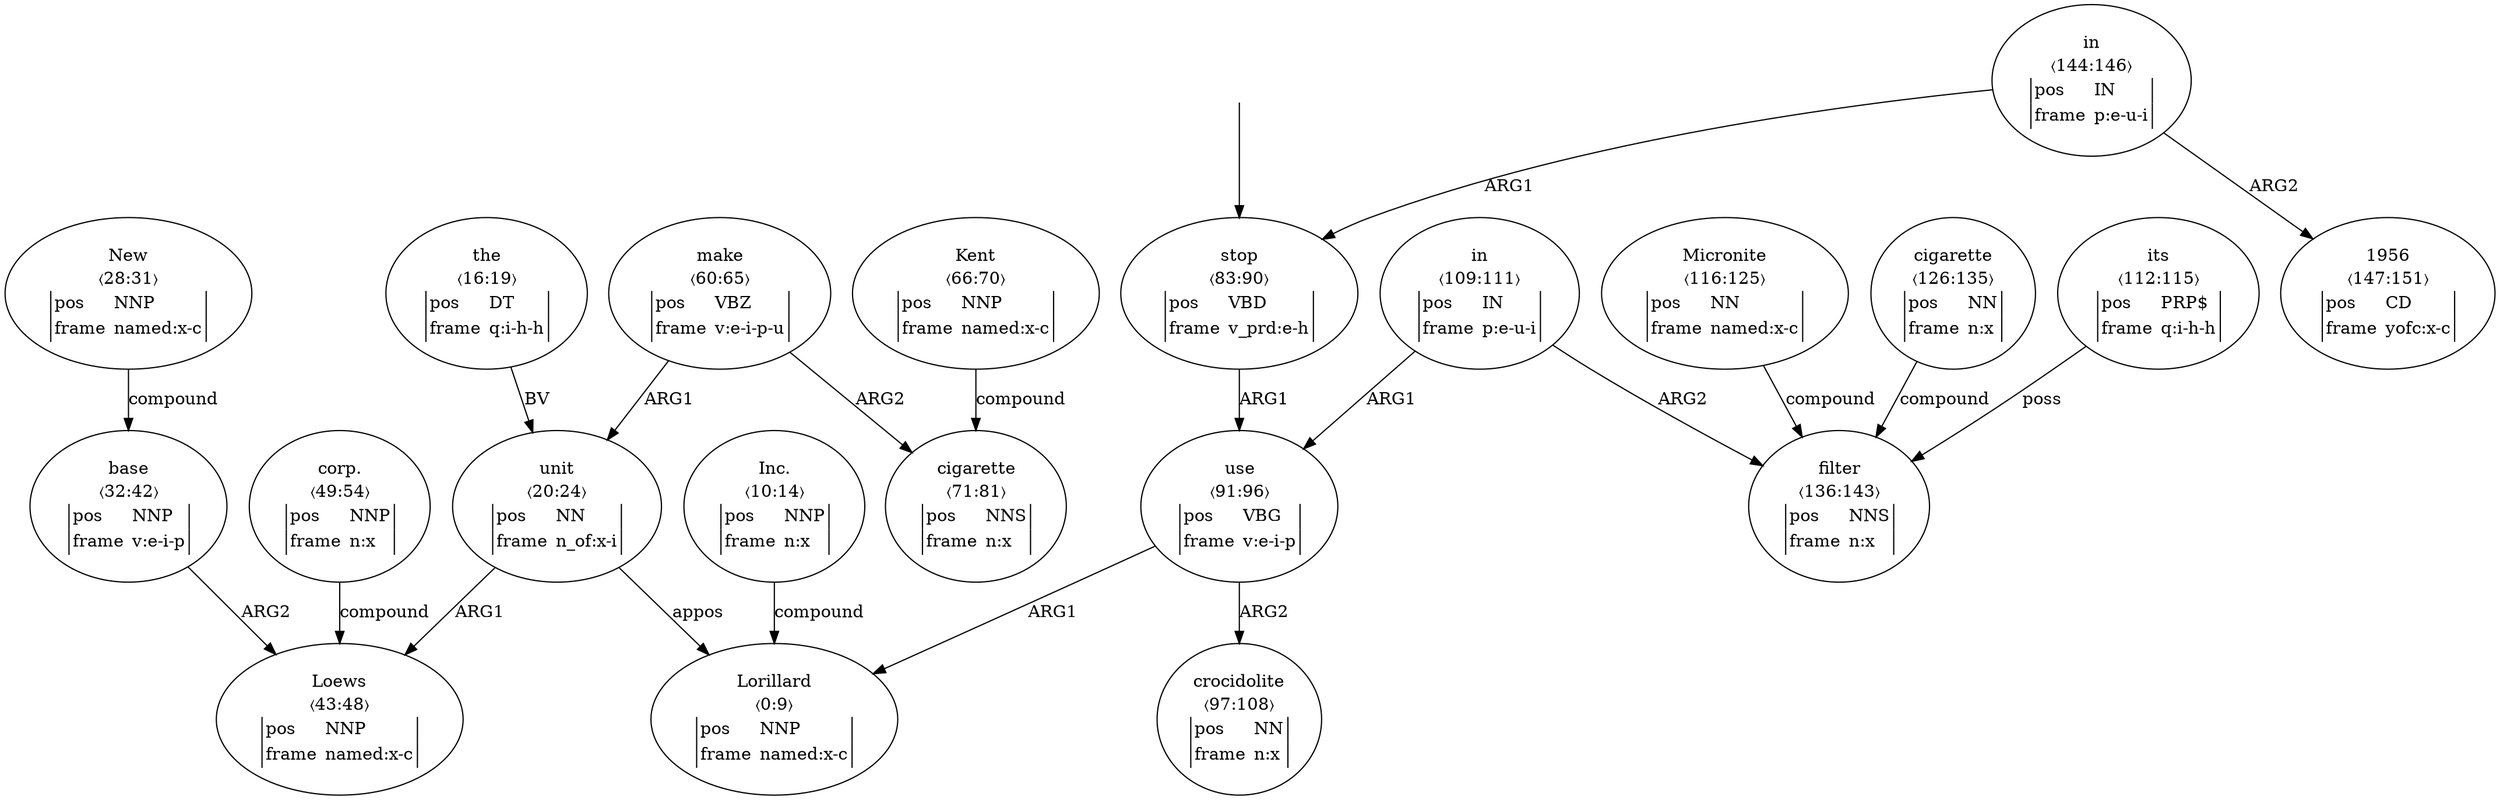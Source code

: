digraph "20003003" {
  top [ style=invis ];
  top -> 15;
  0 [ label=<<table align="center" border="0" cellspacing="0"><tr><td colspan="2">Lorillard</td></tr><tr><td colspan="2">〈0:9〉</td></tr><tr><td sides="l" border="1" align="left">pos</td><td sides="r" border="1" align="left">NNP</td></tr><tr><td sides="l" border="1" align="left">frame</td><td sides="r" border="1" align="left">named:x-c</td></tr></table>> ];
  1 [ label=<<table align="center" border="0" cellspacing="0"><tr><td colspan="2">Inc.</td></tr><tr><td colspan="2">〈10:14〉</td></tr><tr><td sides="l" border="1" align="left">pos</td><td sides="r" border="1" align="left">NNP</td></tr><tr><td sides="l" border="1" align="left">frame</td><td sides="r" border="1" align="left">n:x</td></tr></table>> ];
  3 [ label=<<table align="center" border="0" cellspacing="0"><tr><td colspan="2">the</td></tr><tr><td colspan="2">〈16:19〉</td></tr><tr><td sides="l" border="1" align="left">pos</td><td sides="r" border="1" align="left">DT</td></tr><tr><td sides="l" border="1" align="left">frame</td><td sides="r" border="1" align="left">q:i-h-h</td></tr></table>> ];
  4 [ label=<<table align="center" border="0" cellspacing="0"><tr><td colspan="2">unit</td></tr><tr><td colspan="2">〈20:24〉</td></tr><tr><td sides="l" border="1" align="left">pos</td><td sides="r" border="1" align="left">NN</td></tr><tr><td sides="l" border="1" align="left">frame</td><td sides="r" border="1" align="left">n_of:x-i</td></tr></table>> ];
  6 [ label=<<table align="center" border="0" cellspacing="0"><tr><td colspan="2">New</td></tr><tr><td colspan="2">〈28:31〉</td></tr><tr><td sides="l" border="1" align="left">pos</td><td sides="r" border="1" align="left">NNP</td></tr><tr><td sides="l" border="1" align="left">frame</td><td sides="r" border="1" align="left">named:x-c</td></tr></table>> ];
  7 [ label=<<table align="center" border="0" cellspacing="0"><tr><td colspan="2">base</td></tr><tr><td colspan="2">〈32:42〉</td></tr><tr><td sides="l" border="1" align="left">pos</td><td sides="r" border="1" align="left">NNP</td></tr><tr><td sides="l" border="1" align="left">frame</td><td sides="r" border="1" align="left">v:e-i-p</td></tr></table>> ];
  8 [ label=<<table align="center" border="0" cellspacing="0"><tr><td colspan="2">Loews</td></tr><tr><td colspan="2">〈43:48〉</td></tr><tr><td sides="l" border="1" align="left">pos</td><td sides="r" border="1" align="left">NNP</td></tr><tr><td sides="l" border="1" align="left">frame</td><td sides="r" border="1" align="left">named:x-c</td></tr></table>> ];
  9 [ label=<<table align="center" border="0" cellspacing="0"><tr><td colspan="2">corp.</td></tr><tr><td colspan="2">〈49:54〉</td></tr><tr><td sides="l" border="1" align="left">pos</td><td sides="r" border="1" align="left">NNP</td></tr><tr><td sides="l" border="1" align="left">frame</td><td sides="r" border="1" align="left">n:x</td></tr></table>> ];
  11 [ label=<<table align="center" border="0" cellspacing="0"><tr><td colspan="2">make</td></tr><tr><td colspan="2">〈60:65〉</td></tr><tr><td sides="l" border="1" align="left">pos</td><td sides="r" border="1" align="left">VBZ</td></tr><tr><td sides="l" border="1" align="left">frame</td><td sides="r" border="1" align="left">v:e-i-p-u</td></tr></table>> ];
  12 [ label=<<table align="center" border="0" cellspacing="0"><tr><td colspan="2">Kent</td></tr><tr><td colspan="2">〈66:70〉</td></tr><tr><td sides="l" border="1" align="left">pos</td><td sides="r" border="1" align="left">NNP</td></tr><tr><td sides="l" border="1" align="left">frame</td><td sides="r" border="1" align="left">named:x-c</td></tr></table>> ];
  13 [ label=<<table align="center" border="0" cellspacing="0"><tr><td colspan="2">cigarette</td></tr><tr><td colspan="2">〈71:81〉</td></tr><tr><td sides="l" border="1" align="left">pos</td><td sides="r" border="1" align="left">NNS</td></tr><tr><td sides="l" border="1" align="left">frame</td><td sides="r" border="1" align="left">n:x</td></tr></table>> ];
  15 [ label=<<table align="center" border="0" cellspacing="0"><tr><td colspan="2">stop</td></tr><tr><td colspan="2">〈83:90〉</td></tr><tr><td sides="l" border="1" align="left">pos</td><td sides="r" border="1" align="left">VBD</td></tr><tr><td sides="l" border="1" align="left">frame</td><td sides="r" border="1" align="left">v_prd:e-h</td></tr></table>> ];
  16 [ label=<<table align="center" border="0" cellspacing="0"><tr><td colspan="2">use</td></tr><tr><td colspan="2">〈91:96〉</td></tr><tr><td sides="l" border="1" align="left">pos</td><td sides="r" border="1" align="left">VBG</td></tr><tr><td sides="l" border="1" align="left">frame</td><td sides="r" border="1" align="left">v:e-i-p</td></tr></table>> ];
  17 [ label=<<table align="center" border="0" cellspacing="0"><tr><td colspan="2">crocidolite</td></tr><tr><td colspan="2">〈97:108〉</td></tr><tr><td sides="l" border="1" align="left">pos</td><td sides="r" border="1" align="left">NN</td></tr><tr><td sides="l" border="1" align="left">frame</td><td sides="r" border="1" align="left">n:x</td></tr></table>> ];
  18 [ label=<<table align="center" border="0" cellspacing="0"><tr><td colspan="2">in</td></tr><tr><td colspan="2">〈109:111〉</td></tr><tr><td sides="l" border="1" align="left">pos</td><td sides="r" border="1" align="left">IN</td></tr><tr><td sides="l" border="1" align="left">frame</td><td sides="r" border="1" align="left">p:e-u-i</td></tr></table>> ];
  19 [ label=<<table align="center" border="0" cellspacing="0"><tr><td colspan="2">its</td></tr><tr><td colspan="2">〈112:115〉</td></tr><tr><td sides="l" border="1" align="left">pos</td><td sides="r" border="1" align="left">PRP$</td></tr><tr><td sides="l" border="1" align="left">frame</td><td sides="r" border="1" align="left">q:i-h-h</td></tr></table>> ];
  20 [ label=<<table align="center" border="0" cellspacing="0"><tr><td colspan="2">Micronite</td></tr><tr><td colspan="2">〈116:125〉</td></tr><tr><td sides="l" border="1" align="left">pos</td><td sides="r" border="1" align="left">NN</td></tr><tr><td sides="l" border="1" align="left">frame</td><td sides="r" border="1" align="left">named:x-c</td></tr></table>> ];
  21 [ label=<<table align="center" border="0" cellspacing="0"><tr><td colspan="2">cigarette</td></tr><tr><td colspan="2">〈126:135〉</td></tr><tr><td sides="l" border="1" align="left">pos</td><td sides="r" border="1" align="left">NN</td></tr><tr><td sides="l" border="1" align="left">frame</td><td sides="r" border="1" align="left">n:x</td></tr></table>> ];
  22 [ label=<<table align="center" border="0" cellspacing="0"><tr><td colspan="2">filter</td></tr><tr><td colspan="2">〈136:143〉</td></tr><tr><td sides="l" border="1" align="left">pos</td><td sides="r" border="1" align="left">NNS</td></tr><tr><td sides="l" border="1" align="left">frame</td><td sides="r" border="1" align="left">n:x</td></tr></table>> ];
  23 [ label=<<table align="center" border="0" cellspacing="0"><tr><td colspan="2">in</td></tr><tr><td colspan="2">〈144:146〉</td></tr><tr><td sides="l" border="1" align="left">pos</td><td sides="r" border="1" align="left">IN</td></tr><tr><td sides="l" border="1" align="left">frame</td><td sides="r" border="1" align="left">p:e-u-i</td></tr></table>> ];
  24 [ label=<<table align="center" border="0" cellspacing="0"><tr><td colspan="2">1956</td></tr><tr><td colspan="2">〈147:151〉</td></tr><tr><td sides="l" border="1" align="left">pos</td><td sides="r" border="1" align="left">CD</td></tr><tr><td sides="l" border="1" align="left">frame</td><td sides="r" border="1" align="left">yofc:x-c</td></tr></table>> ];
  12 -> 13 [ label="compound" ];
  19 -> 22 [ label="poss" ];
  16 -> 17 [ label="ARG2" ];
  18 -> 16 [ label="ARG1" ];
  21 -> 22 [ label="compound" ];
  15 -> 16 [ label="ARG1" ];
  11 -> 4 [ label="ARG1" ];
  4 -> 8 [ label="ARG1" ];
  16 -> 0 [ label="ARG1" ];
  4 -> 0 [ label="appos" ];
  20 -> 22 [ label="compound" ];
  9 -> 8 [ label="compound" ];
  7 -> 8 [ label="ARG2" ];
  11 -> 13 [ label="ARG2" ];
  1 -> 0 [ label="compound" ];
  6 -> 7 [ label="compound" ];
  23 -> 15 [ label="ARG1" ];
  3 -> 4 [ label="BV" ];
  23 -> 24 [ label="ARG2" ];
  18 -> 22 [ label="ARG2" ];
}

